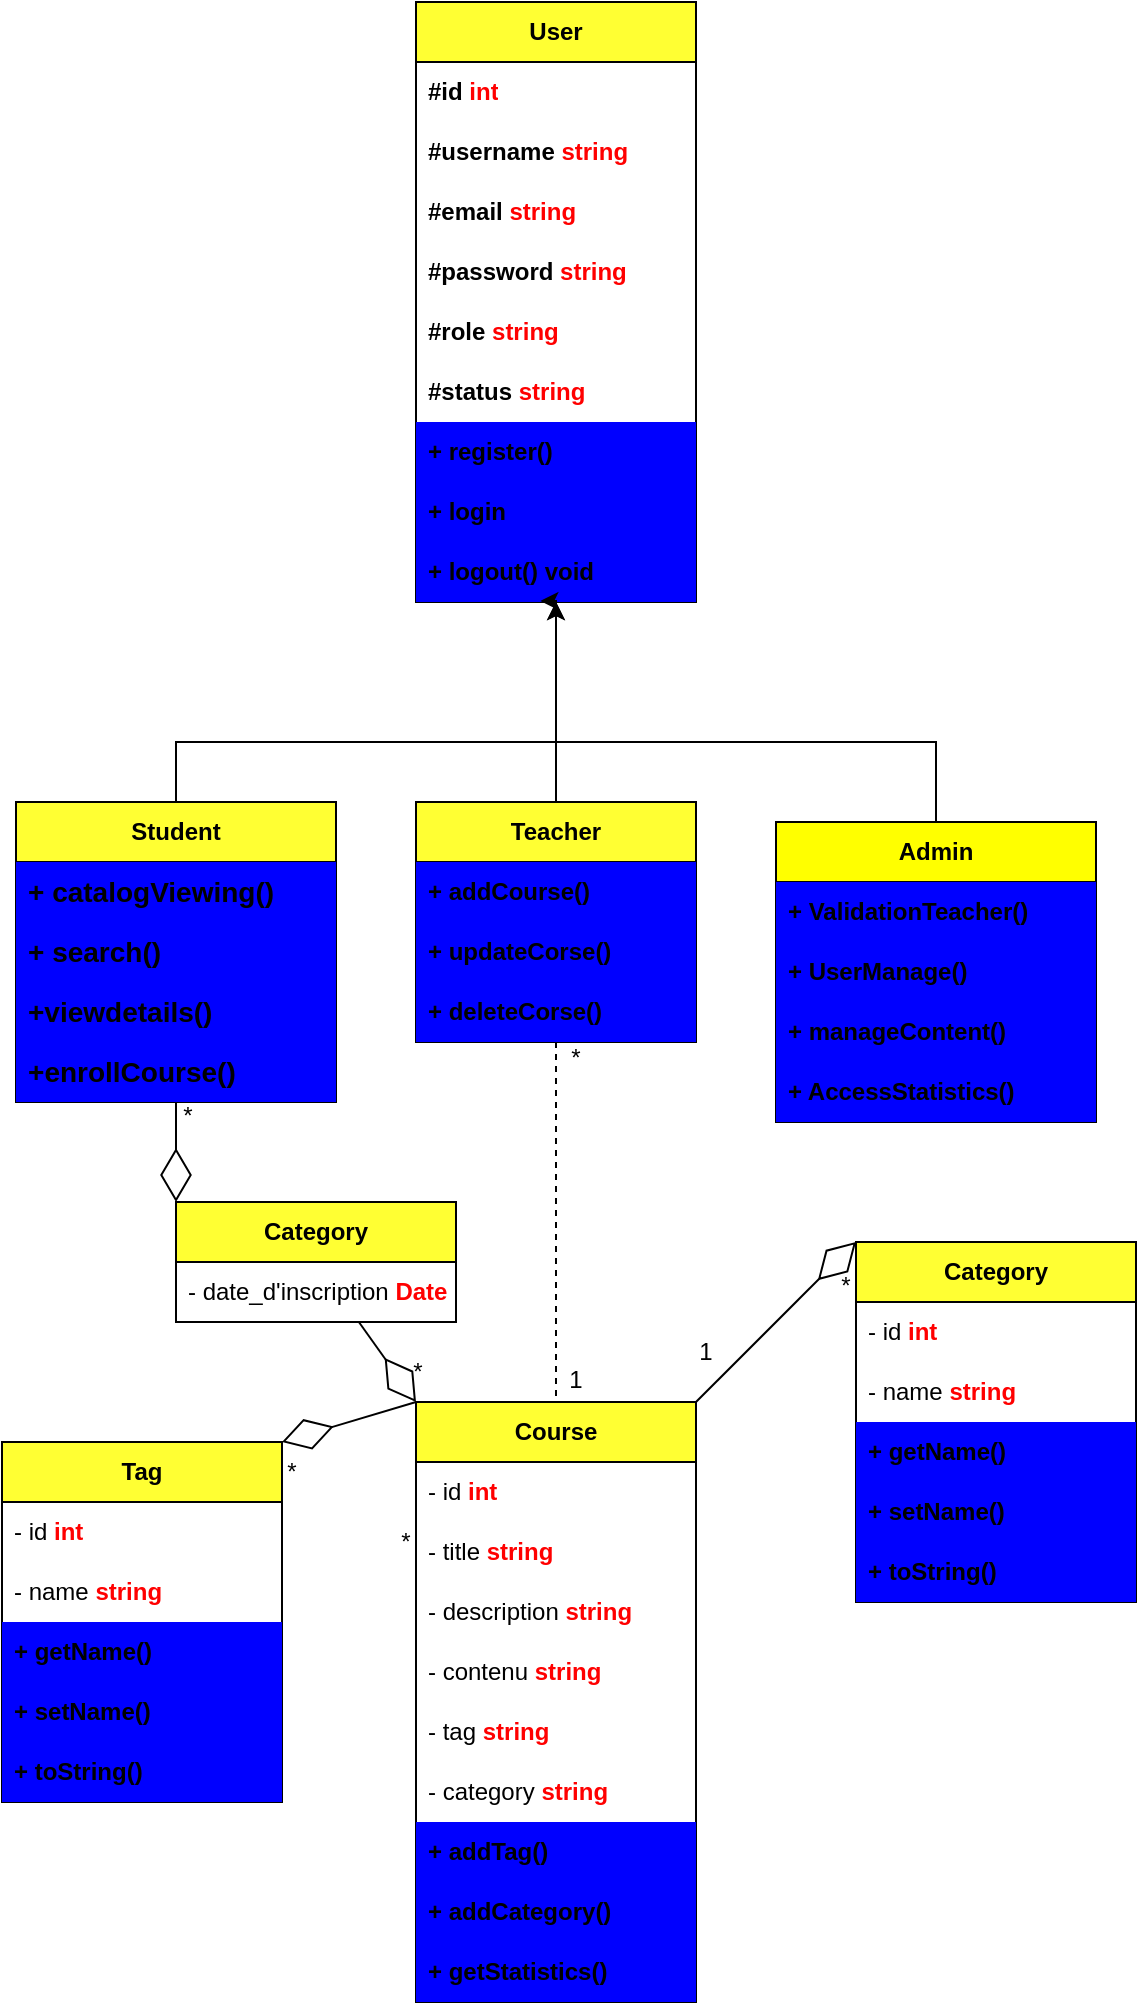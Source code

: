 <mxfile version="26.0.5">
  <diagram name="Page-1" id="GNH7gj0Ez3tMmplC6e-H">
    <mxGraphModel dx="2585" dy="2263" grid="1" gridSize="10" guides="1" tooltips="1" connect="1" arrows="1" fold="1" page="1" pageScale="1" pageWidth="850" pageHeight="1100" math="0" shadow="0">
      <root>
        <mxCell id="0" />
        <mxCell id="1" parent="0" />
        <mxCell id="uP2NIDe03diG2JvJbAz2-5" value="&lt;b&gt;Student&lt;/b&gt;" style="swimlane;fontStyle=0;childLayout=stackLayout;horizontal=1;startSize=30;horizontalStack=0;resizeParent=1;resizeParentMax=0;resizeLast=0;collapsible=1;marginBottom=0;whiteSpace=wrap;html=1;fillColor=#FFFF33;" parent="1" vertex="1">
          <mxGeometry x="140" y="160" width="160" height="150" as="geometry" />
        </mxCell>
        <mxCell id="uP2NIDe03diG2JvJbAz2-7" value="&lt;span style=&quot;font-family: &amp;quot;Nunito Sans&amp;quot;, sans-serif; font-size: 14px; text-align: center;&quot;&gt;+ catalogViewing()&amp;nbsp;&lt;/span&gt;" style="text;strokeColor=none;fillColor=#0000FF;align=left;verticalAlign=middle;spacingLeft=4;spacingRight=4;overflow=hidden;points=[[0,0.5],[1,0.5]];portConstraint=eastwest;rotatable=0;whiteSpace=wrap;html=1;fontStyle=1" parent="uP2NIDe03diG2JvJbAz2-5" vertex="1">
          <mxGeometry y="30" width="160" height="30" as="geometry" />
        </mxCell>
        <mxCell id="uP2NIDe03diG2JvJbAz2-8" value="&lt;span style=&quot;font-family: &amp;quot;Nunito Sans&amp;quot;, sans-serif; font-size: 14px; text-align: center;&quot;&gt;+ search()&amp;nbsp;&lt;/span&gt;" style="text;strokeColor=none;fillColor=#0000FF;align=left;verticalAlign=middle;spacingLeft=4;spacingRight=4;overflow=hidden;points=[[0,0.5],[1,0.5]];portConstraint=eastwest;rotatable=0;whiteSpace=wrap;html=1;fontStyle=1" parent="uP2NIDe03diG2JvJbAz2-5" vertex="1">
          <mxGeometry y="60" width="160" height="30" as="geometry" />
        </mxCell>
        <mxCell id="uP2NIDe03diG2JvJbAz2-29" value="&lt;span style=&quot;font-family: &amp;quot;Nunito Sans&amp;quot;, sans-serif; font-size: 14px; text-align: center;&quot;&gt;+view&lt;/span&gt;&lt;span style=&quot;font-family: &amp;quot;Nunito Sans&amp;quot;, sans-serif; font-size: 14px; text-align: center;&quot;&gt;details&lt;/span&gt;&lt;span style=&quot;font-family: &amp;quot;Nunito Sans&amp;quot;, sans-serif; font-size: 14px; text-align: center;&quot;&gt;()&lt;/span&gt;" style="text;strokeColor=none;fillColor=#0000FF;align=left;verticalAlign=middle;spacingLeft=4;spacingRight=4;overflow=hidden;points=[[0,0.5],[1,0.5]];portConstraint=eastwest;rotatable=0;whiteSpace=wrap;html=1;fontStyle=1" parent="uP2NIDe03diG2JvJbAz2-5" vertex="1">
          <mxGeometry y="90" width="160" height="30" as="geometry" />
        </mxCell>
        <mxCell id="NZcXogk08UA5Sn9oeOJW-8" value="&lt;span style=&quot;font-family: &amp;quot;Nunito Sans&amp;quot;, sans-serif; font-size: 14px; text-align: center;&quot;&gt;+&lt;/span&gt;&lt;span style=&quot;text-align: center;&quot;&gt;&lt;font face=&quot;Nunito Sans, sans-serif&quot;&gt;&lt;span style=&quot;font-size: 14px;&quot;&gt;enrollCourse()&lt;/span&gt;&lt;/font&gt;&lt;/span&gt;" style="text;strokeColor=none;fillColor=#0000FF;align=left;verticalAlign=middle;spacingLeft=4;spacingRight=4;overflow=hidden;points=[[0,0.5],[1,0.5]];portConstraint=eastwest;rotatable=0;whiteSpace=wrap;html=1;fontStyle=1" parent="uP2NIDe03diG2JvJbAz2-5" vertex="1">
          <mxGeometry y="120" width="160" height="30" as="geometry" />
        </mxCell>
        <mxCell id="uP2NIDe03diG2JvJbAz2-9" value="Teacher" style="swimlane;fontStyle=1;childLayout=stackLayout;horizontal=1;startSize=30;horizontalStack=0;resizeParent=1;resizeParentMax=0;resizeLast=0;collapsible=1;marginBottom=0;whiteSpace=wrap;html=1;fillColor=#FFFF33;" parent="1" vertex="1">
          <mxGeometry x="340" y="160" width="140" height="120" as="geometry" />
        </mxCell>
        <mxCell id="uP2NIDe03diG2JvJbAz2-12" value="+ addCourse()" style="text;strokeColor=none;fillColor=#0000FF;align=left;verticalAlign=middle;spacingLeft=4;spacingRight=4;overflow=hidden;points=[[0,0.5],[1,0.5]];portConstraint=eastwest;rotatable=0;whiteSpace=wrap;html=1;fontStyle=1" parent="uP2NIDe03diG2JvJbAz2-9" vertex="1">
          <mxGeometry y="30" width="140" height="30" as="geometry" />
        </mxCell>
        <mxCell id="uP2NIDe03diG2JvJbAz2-33" value="+ updateCorse()" style="text;strokeColor=none;fillColor=#0000FF;align=left;verticalAlign=middle;spacingLeft=4;spacingRight=4;overflow=hidden;points=[[0,0.5],[1,0.5]];portConstraint=eastwest;rotatable=0;whiteSpace=wrap;html=1;fontStyle=1" parent="uP2NIDe03diG2JvJbAz2-9" vertex="1">
          <mxGeometry y="60" width="140" height="30" as="geometry" />
        </mxCell>
        <mxCell id="uP2NIDe03diG2JvJbAz2-34" value="+ deleteCorse()" style="text;strokeColor=none;fillColor=#0000FF;align=left;verticalAlign=middle;spacingLeft=4;spacingRight=4;overflow=hidden;points=[[0,0.5],[1,0.5]];portConstraint=eastwest;rotatable=0;whiteSpace=wrap;html=1;fontStyle=1" parent="uP2NIDe03diG2JvJbAz2-9" vertex="1">
          <mxGeometry y="90" width="140" height="30" as="geometry" />
        </mxCell>
        <mxCell id="uP2NIDe03diG2JvJbAz2-13" value="&lt;b&gt;User&lt;/b&gt;" style="swimlane;fontStyle=0;childLayout=stackLayout;horizontal=1;startSize=30;horizontalStack=0;resizeParent=1;resizeParentMax=0;resizeLast=0;collapsible=1;marginBottom=0;whiteSpace=wrap;html=1;fillColor=#FFFF33;" parent="1" vertex="1">
          <mxGeometry x="340" y="-240" width="140" height="300" as="geometry" />
        </mxCell>
        <mxCell id="NZcXogk08UA5Sn9oeOJW-7" value="#id&amp;nbsp;&lt;b&gt;&lt;font color=&quot;#ff0000&quot;&gt;int&lt;/font&gt;&lt;/b&gt;" style="text;strokeColor=none;fillColor=none;align=left;verticalAlign=middle;spacingLeft=4;spacingRight=4;overflow=hidden;points=[[0,0.5],[1,0.5]];portConstraint=eastwest;rotatable=0;whiteSpace=wrap;html=1;fontStyle=1" parent="uP2NIDe03diG2JvJbAz2-13" vertex="1">
          <mxGeometry y="30" width="140" height="30" as="geometry" />
        </mxCell>
        <mxCell id="uP2NIDe03diG2JvJbAz2-14" value="#username&amp;nbsp;&lt;b&gt;&lt;font color=&quot;#ff0000&quot;&gt;string&lt;/font&gt;&lt;/b&gt;" style="text;strokeColor=none;fillColor=none;align=left;verticalAlign=middle;spacingLeft=4;spacingRight=4;overflow=hidden;points=[[0,0.5],[1,0.5]];portConstraint=eastwest;rotatable=0;whiteSpace=wrap;html=1;fontStyle=1" parent="uP2NIDe03diG2JvJbAz2-13" vertex="1">
          <mxGeometry y="60" width="140" height="30" as="geometry" />
        </mxCell>
        <mxCell id="uP2NIDe03diG2JvJbAz2-15" value="#email&amp;nbsp;&lt;b&gt;&lt;font color=&quot;#ff0000&quot;&gt;string&lt;/font&gt;&lt;/b&gt;" style="text;strokeColor=none;fillColor=none;align=left;verticalAlign=middle;spacingLeft=4;spacingRight=4;overflow=hidden;points=[[0,0.5],[1,0.5]];portConstraint=eastwest;rotatable=0;whiteSpace=wrap;html=1;fontStyle=1" parent="uP2NIDe03diG2JvJbAz2-13" vertex="1">
          <mxGeometry y="90" width="140" height="30" as="geometry" />
        </mxCell>
        <mxCell id="uP2NIDe03diG2JvJbAz2-16" value="#password&amp;nbsp;&lt;b&gt;&lt;font color=&quot;#ff0000&quot;&gt;string&lt;/font&gt;&lt;/b&gt;" style="text;strokeColor=none;fillColor=none;align=left;verticalAlign=middle;spacingLeft=4;spacingRight=4;overflow=hidden;points=[[0,0.5],[1,0.5]];portConstraint=eastwest;rotatable=0;whiteSpace=wrap;html=1;fontStyle=1" parent="uP2NIDe03diG2JvJbAz2-13" vertex="1">
          <mxGeometry y="120" width="140" height="30" as="geometry" />
        </mxCell>
        <mxCell id="uP2NIDe03diG2JvJbAz2-32" value="#role&amp;nbsp;&lt;b&gt;&lt;font color=&quot;#ff0000&quot;&gt;string&lt;/font&gt;&lt;/b&gt;" style="text;strokeColor=none;fillColor=none;align=left;verticalAlign=middle;spacingLeft=4;spacingRight=4;overflow=hidden;points=[[0,0.5],[1,0.5]];portConstraint=eastwest;rotatable=0;whiteSpace=wrap;html=1;fontStyle=1" parent="uP2NIDe03diG2JvJbAz2-13" vertex="1">
          <mxGeometry y="150" width="140" height="30" as="geometry" />
        </mxCell>
        <mxCell id="dsV-4HmDQf4_PnrIq6ev-8" value="#status&amp;nbsp;&lt;b&gt;&lt;font color=&quot;#ff0000&quot;&gt;string&lt;/font&gt;&lt;/b&gt;" style="text;strokeColor=none;fillColor=none;align=left;verticalAlign=middle;spacingLeft=4;spacingRight=4;overflow=hidden;points=[[0,0.5],[1,0.5]];portConstraint=eastwest;rotatable=0;whiteSpace=wrap;html=1;fontStyle=1" vertex="1" parent="uP2NIDe03diG2JvJbAz2-13">
          <mxGeometry y="180" width="140" height="30" as="geometry" />
        </mxCell>
        <mxCell id="uP2NIDe03diG2JvJbAz2-2" value="&lt;b&gt;+ register()&amp;nbsp;&lt;/b&gt;" style="text;strokeColor=none;fillColor=#0000FF;align=left;verticalAlign=middle;spacingLeft=4;spacingRight=4;overflow=hidden;points=[[0,0.5],[1,0.5]];portConstraint=eastwest;rotatable=0;whiteSpace=wrap;html=1;" parent="uP2NIDe03diG2JvJbAz2-13" vertex="1">
          <mxGeometry y="210" width="140" height="30" as="geometry" />
        </mxCell>
        <mxCell id="uP2NIDe03diG2JvJbAz2-3" value="&lt;b&gt;+ login&lt;/b&gt;" style="text;strokeColor=none;fillColor=#0000FF;align=left;verticalAlign=middle;spacingLeft=4;spacingRight=4;overflow=hidden;points=[[0,0.5],[1,0.5]];portConstraint=eastwest;rotatable=0;whiteSpace=wrap;html=1;" parent="uP2NIDe03diG2JvJbAz2-13" vertex="1">
          <mxGeometry y="240" width="140" height="30" as="geometry" />
        </mxCell>
        <mxCell id="NZcXogk08UA5Sn9oeOJW-6" value="&lt;b&gt;+ logout() void&lt;/b&gt;" style="text;strokeColor=none;fillColor=#0000FF;align=left;verticalAlign=middle;spacingLeft=4;spacingRight=4;overflow=hidden;points=[[0,0.5],[1,0.5]];portConstraint=eastwest;rotatable=0;whiteSpace=wrap;html=1;" parent="uP2NIDe03diG2JvJbAz2-13" vertex="1">
          <mxGeometry y="270" width="140" height="30" as="geometry" />
        </mxCell>
        <mxCell id="_Hclr1ltEWzkq2dr5xU4-11" style="edgeStyle=orthogonalEdgeStyle;rounded=0;orthogonalLoop=1;jettySize=auto;html=1;" parent="1" source="uP2NIDe03diG2JvJbAz2-17" target="uP2NIDe03diG2JvJbAz2-13" edge="1">
          <mxGeometry relative="1" as="geometry">
            <Array as="points">
              <mxPoint x="600" y="130" />
              <mxPoint x="410" y="130" />
            </Array>
          </mxGeometry>
        </mxCell>
        <mxCell id="uP2NIDe03diG2JvJbAz2-17" value="&lt;b&gt;Admin&lt;/b&gt;" style="swimlane;fontStyle=0;childLayout=stackLayout;horizontal=1;startSize=30;horizontalStack=0;resizeParent=1;resizeParentMax=0;resizeLast=0;collapsible=1;marginBottom=0;whiteSpace=wrap;html=1;fillColor=#FFFF00;" parent="1" vertex="1">
          <mxGeometry x="520" y="170" width="160" height="150" as="geometry" />
        </mxCell>
        <mxCell id="uP2NIDe03diG2JvJbAz2-20" value="+ ValidationTeacher()" style="text;strokeColor=none;fillColor=#0000FF;align=left;verticalAlign=middle;spacingLeft=4;spacingRight=4;overflow=hidden;points=[[0,0.5],[1,0.5]];portConstraint=eastwest;rotatable=0;whiteSpace=wrap;html=1;fontStyle=1" parent="uP2NIDe03diG2JvJbAz2-17" vertex="1">
          <mxGeometry y="30" width="160" height="30" as="geometry" />
        </mxCell>
        <mxCell id="NZcXogk08UA5Sn9oeOJW-1" value="+ UserManage()" style="text;strokeColor=none;fillColor=#0000FF;align=left;verticalAlign=middle;spacingLeft=4;spacingRight=4;overflow=hidden;points=[[0,0.5],[1,0.5]];portConstraint=eastwest;rotatable=0;whiteSpace=wrap;html=1;fontStyle=1" parent="uP2NIDe03diG2JvJbAz2-17" vertex="1">
          <mxGeometry y="60" width="160" height="30" as="geometry" />
        </mxCell>
        <mxCell id="NZcXogk08UA5Sn9oeOJW-2" value="+ manageContent()" style="text;strokeColor=none;fillColor=#0000FF;align=left;verticalAlign=middle;spacingLeft=4;spacingRight=4;overflow=hidden;points=[[0,0.5],[1,0.5]];portConstraint=eastwest;rotatable=0;whiteSpace=wrap;html=1;fontStyle=1" parent="uP2NIDe03diG2JvJbAz2-17" vertex="1">
          <mxGeometry y="90" width="160" height="30" as="geometry" />
        </mxCell>
        <mxCell id="NZcXogk08UA5Sn9oeOJW-3" value="+ AccessStatistics()" style="text;strokeColor=none;fillColor=#0000FF;align=left;verticalAlign=middle;spacingLeft=4;spacingRight=4;overflow=hidden;points=[[0,0.5],[1,0.5]];portConstraint=eastwest;rotatable=0;whiteSpace=wrap;html=1;fontStyle=1" parent="uP2NIDe03diG2JvJbAz2-17" vertex="1">
          <mxGeometry y="120" width="160" height="30" as="geometry" />
        </mxCell>
        <mxCell id="uP2NIDe03diG2JvJbAz2-21" value="&lt;b&gt;Course&lt;/b&gt;" style="swimlane;fontStyle=0;childLayout=stackLayout;horizontal=1;startSize=30;horizontalStack=0;resizeParent=1;resizeParentMax=0;resizeLast=0;collapsible=1;marginBottom=0;whiteSpace=wrap;html=1;fillColor=#FFFF33;" parent="1" vertex="1">
          <mxGeometry x="340" y="460" width="140" height="300" as="geometry" />
        </mxCell>
        <mxCell id="NZcXogk08UA5Sn9oeOJW-28" value="- id&amp;nbsp;&lt;b&gt;&lt;font color=&quot;#ff0000&quot;&gt;int&lt;/font&gt;&lt;/b&gt;" style="text;strokeColor=none;fillColor=none;align=left;verticalAlign=middle;spacingLeft=4;spacingRight=4;overflow=hidden;points=[[0,0.5],[1,0.5]];portConstraint=eastwest;rotatable=0;whiteSpace=wrap;html=1;" parent="uP2NIDe03diG2JvJbAz2-21" vertex="1">
          <mxGeometry y="30" width="140" height="30" as="geometry" />
        </mxCell>
        <mxCell id="uP2NIDe03diG2JvJbAz2-22" value="- title&amp;nbsp;&lt;b&gt;&lt;font color=&quot;#ff0000&quot;&gt;string&lt;/font&gt;&lt;/b&gt;" style="text;strokeColor=none;fillColor=none;align=left;verticalAlign=middle;spacingLeft=4;spacingRight=4;overflow=hidden;points=[[0,0.5],[1,0.5]];portConstraint=eastwest;rotatable=0;whiteSpace=wrap;html=1;" parent="uP2NIDe03diG2JvJbAz2-21" vertex="1">
          <mxGeometry y="60" width="140" height="30" as="geometry" />
        </mxCell>
        <mxCell id="uP2NIDe03diG2JvJbAz2-23" value="- description&amp;nbsp;&lt;b&gt;&lt;font color=&quot;#ff0000&quot;&gt;string&lt;/font&gt;&lt;/b&gt;" style="text;strokeColor=none;fillColor=none;align=left;verticalAlign=middle;spacingLeft=4;spacingRight=4;overflow=hidden;points=[[0,0.5],[1,0.5]];portConstraint=eastwest;rotatable=0;whiteSpace=wrap;html=1;" parent="uP2NIDe03diG2JvJbAz2-21" vertex="1">
          <mxGeometry y="90" width="140" height="30" as="geometry" />
        </mxCell>
        <mxCell id="uP2NIDe03diG2JvJbAz2-24" value="- contenu&amp;nbsp;&lt;b&gt;&lt;font color=&quot;#ff0000&quot;&gt;string&lt;/font&gt;&lt;/b&gt;" style="text;strokeColor=none;fillColor=none;align=left;verticalAlign=middle;spacingLeft=4;spacingRight=4;overflow=hidden;points=[[0,0.5],[1,0.5]];portConstraint=eastwest;rotatable=0;whiteSpace=wrap;html=1;" parent="uP2NIDe03diG2JvJbAz2-21" vertex="1">
          <mxGeometry y="120" width="140" height="30" as="geometry" />
        </mxCell>
        <mxCell id="uP2NIDe03diG2JvJbAz2-30" value="- tag&amp;nbsp;&lt;b&gt;&lt;font color=&quot;#ff0000&quot;&gt;string&lt;/font&gt;&lt;/b&gt;" style="text;strokeColor=none;fillColor=none;align=left;verticalAlign=middle;spacingLeft=4;spacingRight=4;overflow=hidden;points=[[0,0.5],[1,0.5]];portConstraint=eastwest;rotatable=0;whiteSpace=wrap;html=1;" parent="uP2NIDe03diG2JvJbAz2-21" vertex="1">
          <mxGeometry y="150" width="140" height="30" as="geometry" />
        </mxCell>
        <mxCell id="uP2NIDe03diG2JvJbAz2-31" value="- category&amp;nbsp;&lt;b&gt;&lt;font color=&quot;#ff0000&quot;&gt;string&lt;/font&gt;&lt;/b&gt;" style="text;strokeColor=none;fillColor=none;align=left;verticalAlign=middle;spacingLeft=4;spacingRight=4;overflow=hidden;points=[[0,0.5],[1,0.5]];portConstraint=eastwest;rotatable=0;whiteSpace=wrap;html=1;" parent="uP2NIDe03diG2JvJbAz2-21" vertex="1">
          <mxGeometry y="180" width="140" height="30" as="geometry" />
        </mxCell>
        <mxCell id="NZcXogk08UA5Sn9oeOJW-10" value="+ addTag()" style="text;strokeColor=none;fillColor=#0000FF;align=left;verticalAlign=middle;spacingLeft=4;spacingRight=4;overflow=hidden;points=[[0,0.5],[1,0.5]];portConstraint=eastwest;rotatable=0;whiteSpace=wrap;html=1;fontStyle=1" parent="uP2NIDe03diG2JvJbAz2-21" vertex="1">
          <mxGeometry y="210" width="140" height="30" as="geometry" />
        </mxCell>
        <mxCell id="_Hclr1ltEWzkq2dr5xU4-20" value="+ addCategory()" style="text;strokeColor=none;fillColor=#0000FF;align=left;verticalAlign=middle;spacingLeft=4;spacingRight=4;overflow=hidden;points=[[0,0.5],[1,0.5]];portConstraint=eastwest;rotatable=0;whiteSpace=wrap;html=1;fontStyle=1" parent="uP2NIDe03diG2JvJbAz2-21" vertex="1">
          <mxGeometry y="240" width="140" height="30" as="geometry" />
        </mxCell>
        <mxCell id="NZcXogk08UA5Sn9oeOJW-11" value="+&amp;nbsp;getStatistics()" style="text;strokeColor=none;fillColor=#0000FF;align=left;verticalAlign=middle;spacingLeft=4;spacingRight=4;overflow=hidden;points=[[0,0.5],[1,0.5]];portConstraint=eastwest;rotatable=0;whiteSpace=wrap;html=1;fontStyle=1" parent="uP2NIDe03diG2JvJbAz2-21" vertex="1">
          <mxGeometry y="270" width="140" height="30" as="geometry" />
        </mxCell>
        <mxCell id="NZcXogk08UA5Sn9oeOJW-12" value="&lt;span style=&quot;text-align: left;&quot;&gt;&lt;b&gt;Category&lt;/b&gt;&lt;/span&gt;" style="swimlane;fontStyle=0;childLayout=stackLayout;horizontal=1;startSize=30;horizontalStack=0;resizeParent=1;resizeParentMax=0;resizeLast=0;collapsible=1;marginBottom=0;whiteSpace=wrap;html=1;fillColor=#FFFF33;" parent="1" vertex="1">
          <mxGeometry x="560" y="380" width="140" height="180" as="geometry" />
        </mxCell>
        <mxCell id="NZcXogk08UA5Sn9oeOJW-13" value="- id&amp;nbsp;&lt;b&gt;&lt;font color=&quot;#ff0000&quot;&gt;int&lt;/font&gt;&lt;/b&gt;" style="text;strokeColor=none;fillColor=none;align=left;verticalAlign=middle;spacingLeft=4;spacingRight=4;overflow=hidden;points=[[0,0.5],[1,0.5]];portConstraint=eastwest;rotatable=0;whiteSpace=wrap;html=1;" parent="NZcXogk08UA5Sn9oeOJW-12" vertex="1">
          <mxGeometry y="30" width="140" height="30" as="geometry" />
        </mxCell>
        <mxCell id="NZcXogk08UA5Sn9oeOJW-14" value="- name&amp;nbsp;&lt;b&gt;&lt;font color=&quot;#ff0000&quot;&gt;string&lt;/font&gt;&lt;/b&gt;" style="text;strokeColor=none;fillColor=none;align=left;verticalAlign=middle;spacingLeft=4;spacingRight=4;overflow=hidden;points=[[0,0.5],[1,0.5]];portConstraint=eastwest;rotatable=0;whiteSpace=wrap;html=1;" parent="NZcXogk08UA5Sn9oeOJW-12" vertex="1">
          <mxGeometry y="60" width="140" height="30" as="geometry" />
        </mxCell>
        <mxCell id="NZcXogk08UA5Sn9oeOJW-35" value="+&amp;nbsp;getName()" style="text;strokeColor=none;fillColor=#0000FF;align=left;verticalAlign=middle;spacingLeft=4;spacingRight=4;overflow=hidden;points=[[0,0.5],[1,0.5]];portConstraint=eastwest;rotatable=0;whiteSpace=wrap;html=1;fontStyle=1" parent="NZcXogk08UA5Sn9oeOJW-12" vertex="1">
          <mxGeometry y="90" width="140" height="30" as="geometry" />
        </mxCell>
        <mxCell id="NZcXogk08UA5Sn9oeOJW-36" value="+&amp;nbsp;setName()" style="text;strokeColor=none;fillColor=#0000FF;align=left;verticalAlign=middle;spacingLeft=4;spacingRight=4;overflow=hidden;points=[[0,0.5],[1,0.5]];portConstraint=eastwest;rotatable=0;whiteSpace=wrap;html=1;fontStyle=1" parent="NZcXogk08UA5Sn9oeOJW-12" vertex="1">
          <mxGeometry y="120" width="140" height="30" as="geometry" />
        </mxCell>
        <mxCell id="NZcXogk08UA5Sn9oeOJW-37" value="+&amp;nbsp;toString()" style="text;strokeColor=none;fillColor=#0000FF;align=left;verticalAlign=middle;spacingLeft=4;spacingRight=4;overflow=hidden;points=[[0,0.5],[1,0.5]];portConstraint=eastwest;rotatable=0;whiteSpace=wrap;html=1;fontStyle=1" parent="NZcXogk08UA5Sn9oeOJW-12" vertex="1">
          <mxGeometry y="150" width="140" height="30" as="geometry" />
        </mxCell>
        <mxCell id="NZcXogk08UA5Sn9oeOJW-20" value="&lt;b&gt;Tag&lt;/b&gt;" style="swimlane;fontStyle=0;childLayout=stackLayout;horizontal=1;startSize=30;horizontalStack=0;resizeParent=1;resizeParentMax=0;resizeLast=0;collapsible=1;marginBottom=0;whiteSpace=wrap;html=1;fillColor=#FFFF33;" parent="1" vertex="1">
          <mxGeometry x="133" y="480" width="140" height="180" as="geometry" />
        </mxCell>
        <mxCell id="NZcXogk08UA5Sn9oeOJW-21" value="- id&amp;nbsp;&lt;b&gt;&lt;font color=&quot;#ff0000&quot;&gt;int&lt;/font&gt;&lt;/b&gt;" style="text;strokeColor=none;fillColor=none;align=left;verticalAlign=middle;spacingLeft=4;spacingRight=4;overflow=hidden;points=[[0,0.5],[1,0.5]];portConstraint=eastwest;rotatable=0;whiteSpace=wrap;html=1;" parent="NZcXogk08UA5Sn9oeOJW-20" vertex="1">
          <mxGeometry y="30" width="140" height="30" as="geometry" />
        </mxCell>
        <mxCell id="NZcXogk08UA5Sn9oeOJW-22" value="- name&amp;nbsp;&lt;b&gt;&lt;font color=&quot;#ff0000&quot;&gt;string&lt;/font&gt;&lt;/b&gt;" style="text;strokeColor=none;fillColor=none;align=left;verticalAlign=middle;spacingLeft=4;spacingRight=4;overflow=hidden;points=[[0,0.5],[1,0.5]];portConstraint=eastwest;rotatable=0;whiteSpace=wrap;html=1;" parent="NZcXogk08UA5Sn9oeOJW-20" vertex="1">
          <mxGeometry y="60" width="140" height="30" as="geometry" />
        </mxCell>
        <mxCell id="NZcXogk08UA5Sn9oeOJW-29" value="+&amp;nbsp;getName()" style="text;strokeColor=none;fillColor=#0000FF;align=left;verticalAlign=middle;spacingLeft=4;spacingRight=4;overflow=hidden;points=[[0,0.5],[1,0.5]];portConstraint=eastwest;rotatable=0;whiteSpace=wrap;html=1;fontStyle=1" parent="NZcXogk08UA5Sn9oeOJW-20" vertex="1">
          <mxGeometry y="90" width="140" height="30" as="geometry" />
        </mxCell>
        <mxCell id="NZcXogk08UA5Sn9oeOJW-30" value="+&amp;nbsp;setName()" style="text;strokeColor=none;fillColor=#0000FF;align=left;verticalAlign=middle;spacingLeft=4;spacingRight=4;overflow=hidden;points=[[0,0.5],[1,0.5]];portConstraint=eastwest;rotatable=0;whiteSpace=wrap;html=1;fontStyle=1" parent="NZcXogk08UA5Sn9oeOJW-20" vertex="1">
          <mxGeometry y="120" width="140" height="30" as="geometry" />
        </mxCell>
        <mxCell id="NZcXogk08UA5Sn9oeOJW-31" value="+&amp;nbsp;toString()" style="text;strokeColor=none;fillColor=#0000FF;align=left;verticalAlign=middle;spacingLeft=4;spacingRight=4;overflow=hidden;points=[[0,0.5],[1,0.5]];portConstraint=eastwest;rotatable=0;whiteSpace=wrap;html=1;fontStyle=1" parent="NZcXogk08UA5Sn9oeOJW-20" vertex="1">
          <mxGeometry y="150" width="140" height="30" as="geometry" />
        </mxCell>
        <mxCell id="NZcXogk08UA5Sn9oeOJW-40" value="1" style="text;strokeColor=none;align=center;fillColor=none;html=1;verticalAlign=middle;whiteSpace=wrap;rounded=0;" parent="1" vertex="1">
          <mxGeometry x="480" y="430" width="10" height="10" as="geometry" />
        </mxCell>
        <mxCell id="NZcXogk08UA5Sn9oeOJW-42" value="*" style="text;strokeColor=none;align=center;fillColor=none;html=1;verticalAlign=middle;whiteSpace=wrap;rounded=0;" parent="1" vertex="1">
          <mxGeometry x="550" y="397" width="10" height="10" as="geometry" />
        </mxCell>
        <mxCell id="NZcXogk08UA5Sn9oeOJW-43" value="*" style="text;strokeColor=none;align=center;fillColor=none;html=1;verticalAlign=middle;whiteSpace=wrap;rounded=0;" parent="1" vertex="1">
          <mxGeometry x="273" y="490" width="10" height="10" as="geometry" />
        </mxCell>
        <mxCell id="NZcXogk08UA5Sn9oeOJW-44" value="*" style="text;strokeColor=none;align=center;fillColor=none;html=1;verticalAlign=middle;whiteSpace=wrap;rounded=0;" parent="1" vertex="1">
          <mxGeometry x="330" y="525" width="10" height="10" as="geometry" />
        </mxCell>
        <mxCell id="NZcXogk08UA5Sn9oeOJW-48" value="1" style="text;strokeColor=none;align=center;fillColor=none;html=1;verticalAlign=middle;whiteSpace=wrap;rounded=0;" parent="1" vertex="1">
          <mxGeometry x="415" y="444" width="10" height="10" as="geometry" />
        </mxCell>
        <mxCell id="NZcXogk08UA5Sn9oeOJW-49" value="*" style="text;strokeColor=none;align=center;fillColor=none;html=1;verticalAlign=middle;whiteSpace=wrap;rounded=0;" parent="1" vertex="1">
          <mxGeometry x="415" y="283" width="10" height="10" as="geometry" />
        </mxCell>
        <mxCell id="_Hclr1ltEWzkq2dr5xU4-2" value="*" style="text;strokeColor=none;align=center;fillColor=none;html=1;verticalAlign=middle;whiteSpace=wrap;rounded=0;" parent="1" vertex="1">
          <mxGeometry x="336" y="440" width="10" height="10" as="geometry" />
        </mxCell>
        <mxCell id="_Hclr1ltEWzkq2dr5xU4-3" value="*" style="text;strokeColor=none;align=center;fillColor=none;html=1;verticalAlign=middle;whiteSpace=wrap;rounded=0;" parent="1" vertex="1">
          <mxGeometry x="221" y="312" width="10" height="10" as="geometry" />
        </mxCell>
        <mxCell id="_Hclr1ltEWzkq2dr5xU4-4" value="" style="endArrow=diamondThin;endFill=0;endSize=24;html=1;rounded=0;entryX=0;entryY=0;entryDx=0;entryDy=0;" parent="1" source="dsV-4HmDQf4_PnrIq6ev-11" target="uP2NIDe03diG2JvJbAz2-21" edge="1">
          <mxGeometry width="160" relative="1" as="geometry">
            <mxPoint x="380" y="320" as="sourcePoint" />
            <mxPoint x="540" y="320" as="targetPoint" />
          </mxGeometry>
        </mxCell>
        <mxCell id="_Hclr1ltEWzkq2dr5xU4-7" value="" style="endArrow=diamondThin;endFill=0;endSize=24;html=1;rounded=0;exitX=1;exitY=0;exitDx=0;exitDy=0;entryX=0;entryY=0;entryDx=0;entryDy=0;" parent="1" source="uP2NIDe03diG2JvJbAz2-21" target="NZcXogk08UA5Sn9oeOJW-12" edge="1">
          <mxGeometry width="160" relative="1" as="geometry">
            <mxPoint x="290" y="350" as="sourcePoint" />
            <mxPoint x="510" y="350" as="targetPoint" />
          </mxGeometry>
        </mxCell>
        <mxCell id="_Hclr1ltEWzkq2dr5xU4-9" style="edgeStyle=orthogonalEdgeStyle;rounded=0;orthogonalLoop=1;jettySize=auto;html=1;entryX=0.444;entryY=0.983;entryDx=0;entryDy=0;entryPerimeter=0;" parent="1" source="uP2NIDe03diG2JvJbAz2-5" target="NZcXogk08UA5Sn9oeOJW-6" edge="1">
          <mxGeometry relative="1" as="geometry">
            <Array as="points">
              <mxPoint x="220" y="130" />
              <mxPoint x="410" y="130" />
              <mxPoint x="410" y="60" />
            </Array>
          </mxGeometry>
        </mxCell>
        <mxCell id="_Hclr1ltEWzkq2dr5xU4-10" style="edgeStyle=orthogonalEdgeStyle;rounded=0;orthogonalLoop=1;jettySize=auto;html=1;entryX=0.5;entryY=1;entryDx=0;entryDy=0;entryPerimeter=0;" parent="1" source="uP2NIDe03diG2JvJbAz2-9" target="NZcXogk08UA5Sn9oeOJW-6" edge="1">
          <mxGeometry relative="1" as="geometry" />
        </mxCell>
        <mxCell id="_Hclr1ltEWzkq2dr5xU4-19" value="" style="endArrow=diamondThin;endFill=0;endSize=24;html=1;rounded=0;exitX=0;exitY=0;exitDx=0;exitDy=0;entryX=1;entryY=0;entryDx=0;entryDy=0;" parent="1" source="uP2NIDe03diG2JvJbAz2-21" target="NZcXogk08UA5Sn9oeOJW-20" edge="1">
          <mxGeometry width="160" relative="1" as="geometry">
            <mxPoint x="490" y="440" as="sourcePoint" />
            <mxPoint x="570" y="390" as="targetPoint" />
          </mxGeometry>
        </mxCell>
        <mxCell id="dsV-4HmDQf4_PnrIq6ev-7" value="" style="endArrow=none;dashed=1;html=1;rounded=0;entryX=0.5;entryY=0;entryDx=0;entryDy=0;" edge="1" parent="1" source="uP2NIDe03diG2JvJbAz2-9" target="uP2NIDe03diG2JvJbAz2-21">
          <mxGeometry width="50" height="50" relative="1" as="geometry">
            <mxPoint x="410" y="280" as="sourcePoint" />
            <mxPoint x="416" y="360" as="targetPoint" />
          </mxGeometry>
        </mxCell>
        <mxCell id="dsV-4HmDQf4_PnrIq6ev-13" value="" style="endArrow=diamondThin;endFill=0;endSize=24;html=1;rounded=0;entryX=0;entryY=0;entryDx=0;entryDy=0;" edge="1" parent="1" source="uP2NIDe03diG2JvJbAz2-5" target="dsV-4HmDQf4_PnrIq6ev-11">
          <mxGeometry width="160" relative="1" as="geometry">
            <mxPoint x="260" y="310" as="sourcePoint" />
            <mxPoint x="340" y="460" as="targetPoint" />
          </mxGeometry>
        </mxCell>
        <mxCell id="dsV-4HmDQf4_PnrIq6ev-11" value="&lt;span style=&quot;text-align: left;&quot;&gt;&lt;b&gt;Category&lt;/b&gt;&lt;/span&gt;" style="swimlane;fontStyle=0;childLayout=stackLayout;horizontal=1;startSize=30;horizontalStack=0;resizeParent=1;resizeParentMax=0;resizeLast=0;collapsible=1;marginBottom=0;whiteSpace=wrap;html=1;fillColor=#FFFF33;" vertex="1" parent="1">
          <mxGeometry x="220" y="360" width="140" height="60" as="geometry" />
        </mxCell>
        <mxCell id="dsV-4HmDQf4_PnrIq6ev-12" value="- date_d&#39;inscription&amp;nbsp;&lt;b&gt;&lt;font color=&quot;#ff0000&quot;&gt;Date&lt;/font&gt;&lt;/b&gt;" style="text;strokeColor=none;fillColor=none;align=left;verticalAlign=middle;spacingLeft=4;spacingRight=4;overflow=hidden;points=[[0,0.5],[1,0.5]];portConstraint=eastwest;rotatable=0;whiteSpace=wrap;html=1;" vertex="1" parent="dsV-4HmDQf4_PnrIq6ev-11">
          <mxGeometry y="30" width="140" height="30" as="geometry" />
        </mxCell>
      </root>
    </mxGraphModel>
  </diagram>
</mxfile>
